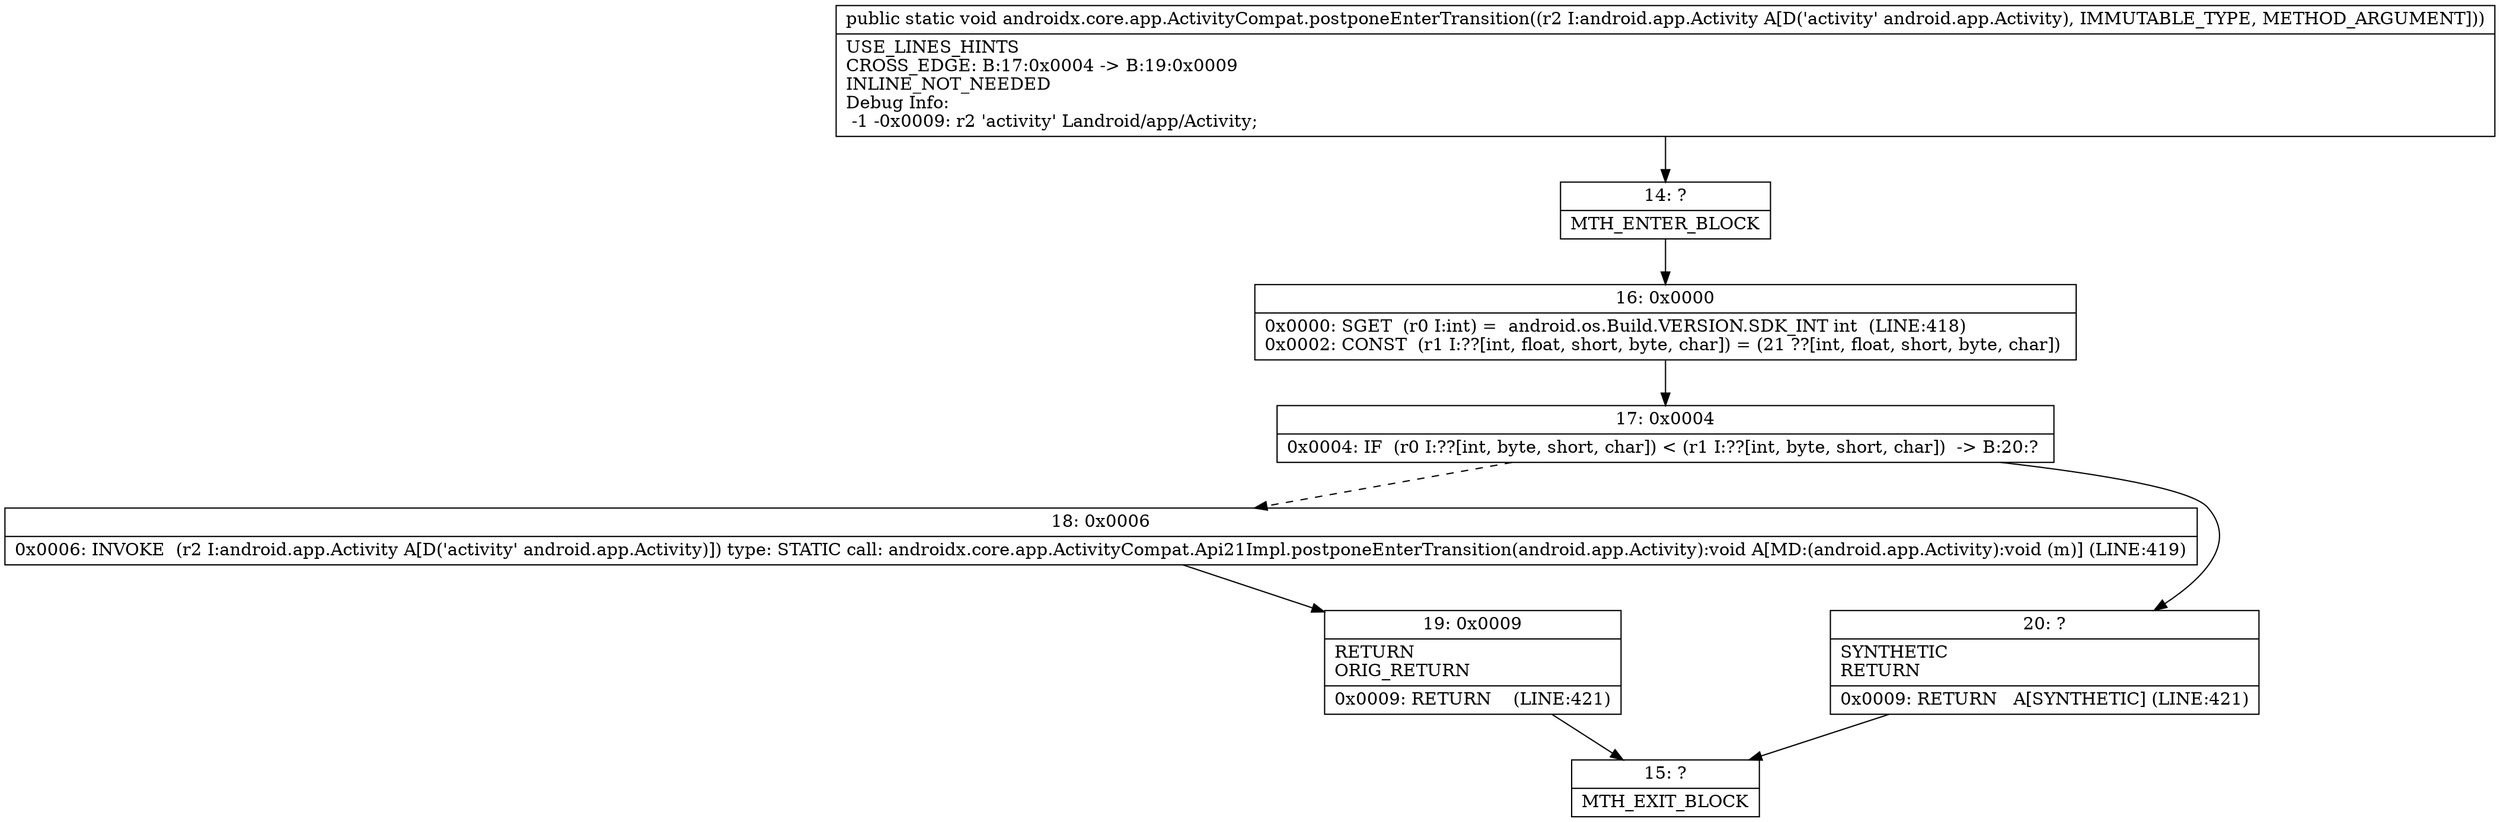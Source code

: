 digraph "CFG forandroidx.core.app.ActivityCompat.postponeEnterTransition(Landroid\/app\/Activity;)V" {
Node_14 [shape=record,label="{14\:\ ?|MTH_ENTER_BLOCK\l}"];
Node_16 [shape=record,label="{16\:\ 0x0000|0x0000: SGET  (r0 I:int) =  android.os.Build.VERSION.SDK_INT int  (LINE:418)\l0x0002: CONST  (r1 I:??[int, float, short, byte, char]) = (21 ??[int, float, short, byte, char]) \l}"];
Node_17 [shape=record,label="{17\:\ 0x0004|0x0004: IF  (r0 I:??[int, byte, short, char]) \< (r1 I:??[int, byte, short, char])  \-\> B:20:? \l}"];
Node_18 [shape=record,label="{18\:\ 0x0006|0x0006: INVOKE  (r2 I:android.app.Activity A[D('activity' android.app.Activity)]) type: STATIC call: androidx.core.app.ActivityCompat.Api21Impl.postponeEnterTransition(android.app.Activity):void A[MD:(android.app.Activity):void (m)] (LINE:419)\l}"];
Node_19 [shape=record,label="{19\:\ 0x0009|RETURN\lORIG_RETURN\l|0x0009: RETURN    (LINE:421)\l}"];
Node_15 [shape=record,label="{15\:\ ?|MTH_EXIT_BLOCK\l}"];
Node_20 [shape=record,label="{20\:\ ?|SYNTHETIC\lRETURN\l|0x0009: RETURN   A[SYNTHETIC] (LINE:421)\l}"];
MethodNode[shape=record,label="{public static void androidx.core.app.ActivityCompat.postponeEnterTransition((r2 I:android.app.Activity A[D('activity' android.app.Activity), IMMUTABLE_TYPE, METHOD_ARGUMENT]))  | USE_LINES_HINTS\lCROSS_EDGE: B:17:0x0004 \-\> B:19:0x0009\lINLINE_NOT_NEEDED\lDebug Info:\l  \-1 \-0x0009: r2 'activity' Landroid\/app\/Activity;\l}"];
MethodNode -> Node_14;Node_14 -> Node_16;
Node_16 -> Node_17;
Node_17 -> Node_18[style=dashed];
Node_17 -> Node_20;
Node_18 -> Node_19;
Node_19 -> Node_15;
Node_20 -> Node_15;
}

